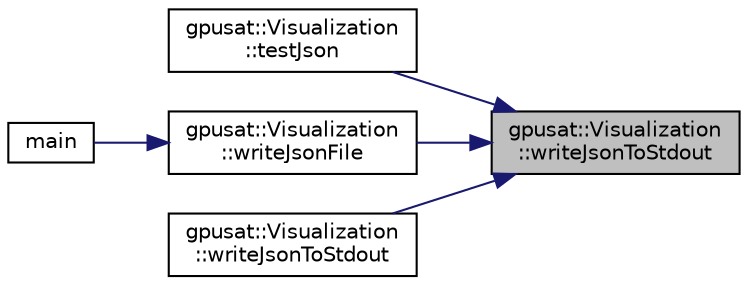 digraph "gpusat::Visualization::writeJsonToStdout"
{
 // INTERACTIVE_SVG=YES
 // LATEX_PDF_SIZE
  edge [fontname="Helvetica",fontsize="10",labelfontname="Helvetica",labelfontsize="10"];
  node [fontname="Helvetica",fontsize="10",shape=record];
  rankdir="RL";
  Node1 [label="gpusat::Visualization\l::writeJsonToStdout",height=0.2,width=0.4,color="black", fillcolor="grey75", style="filled", fontcolor="black",tooltip=" "];
  Node1 -> Node2 [dir="back",color="midnightblue",fontsize="10",style="solid",fontname="Helvetica"];
  Node2 [label="gpusat::Visualization\l::testJson",height=0.2,width=0.4,color="black", fillcolor="white", style="filled",URL="$classgpusat_1_1_visualization.html#a52f199ac61c2f13e748aa312765528ea",tooltip=" "];
  Node1 -> Node3 [dir="back",color="midnightblue",fontsize="10",style="solid",fontname="Helvetica"];
  Node3 [label="gpusat::Visualization\l::writeJsonFile",height=0.2,width=0.4,color="black", fillcolor="white", style="filled",URL="$classgpusat_1_1_visualization.html#a81123313bcffe5cd041d3d3897f7d5d1",tooltip=" "];
  Node3 -> Node4 [dir="back",color="midnightblue",fontsize="10",style="solid",fontname="Helvetica"];
  Node4 [label="main",height=0.2,width=0.4,color="black", fillcolor="white", style="filled",URL="$main_8cpp.html#a0ddf1224851353fc92bfbff6f499fa97",tooltip=" "];
  Node1 -> Node5 [dir="back",color="midnightblue",fontsize="10",style="solid",fontname="Helvetica"];
  Node5 [label="gpusat::Visualization\l::writeJsonToStdout",height=0.2,width=0.4,color="black", fillcolor="white", style="filled",URL="$classgpusat_1_1_visualization.html#a67d917c287d6e6020ee8ca4f10a12221",tooltip=" "];
}
